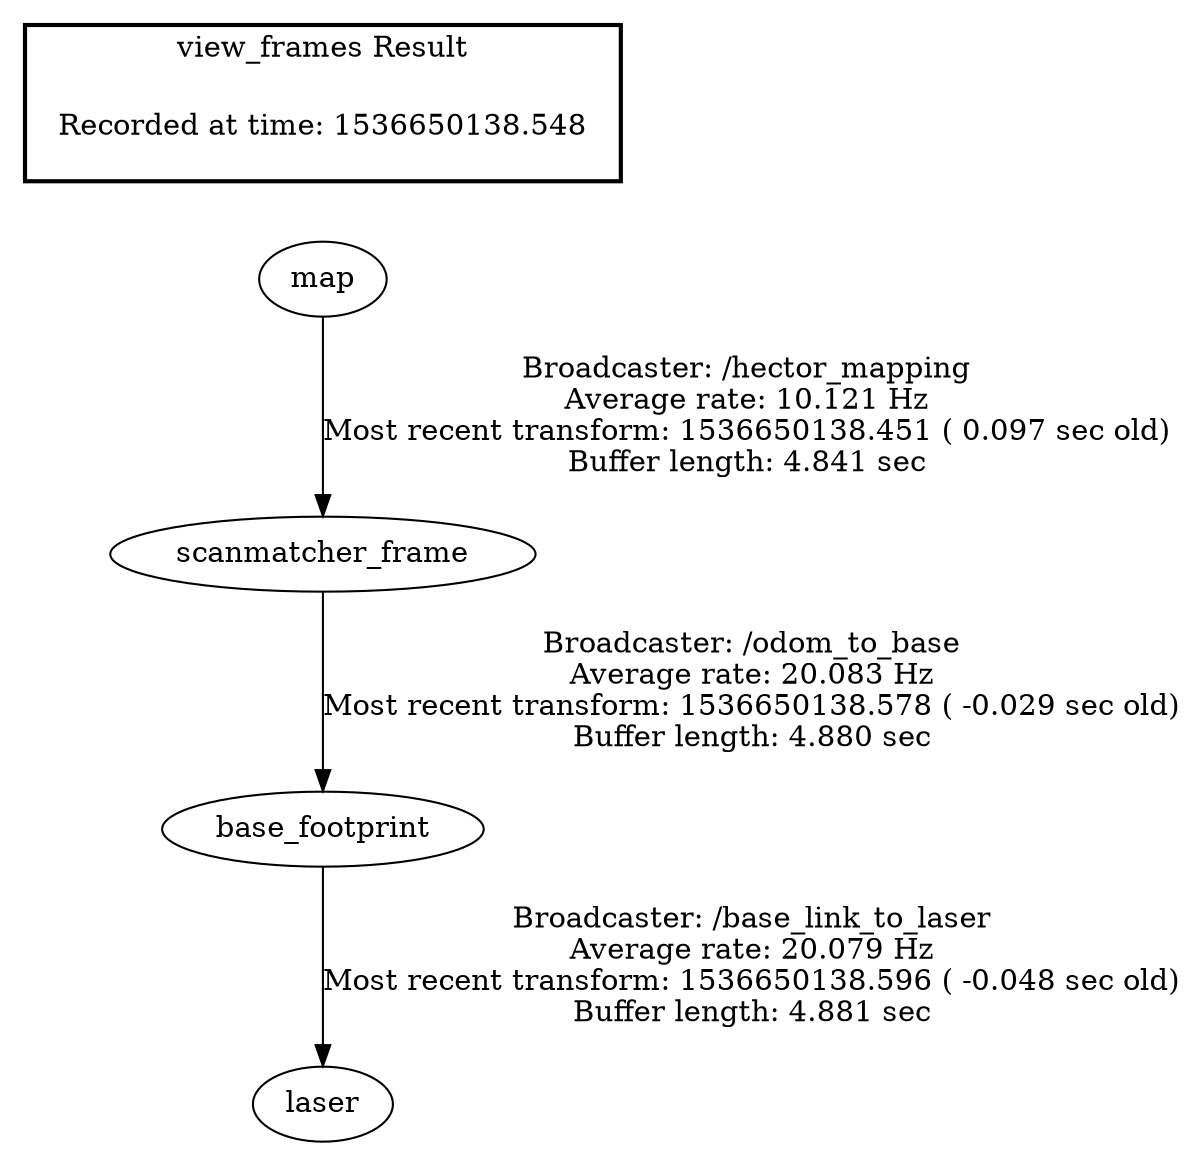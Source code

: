 digraph G {
"map" -> "scanmatcher_frame"[label="Broadcaster: /hector_mapping\nAverage rate: 10.121 Hz\nMost recent transform: 1536650138.451 ( 0.097 sec old)\nBuffer length: 4.841 sec\n"];
"scanmatcher_frame" -> "base_footprint"[label="Broadcaster: /odom_to_base\nAverage rate: 20.083 Hz\nMost recent transform: 1536650138.578 ( -0.029 sec old)\nBuffer length: 4.880 sec\n"];
"base_footprint" -> "laser"[label="Broadcaster: /base_link_to_laser\nAverage rate: 20.079 Hz\nMost recent transform: 1536650138.596 ( -0.048 sec old)\nBuffer length: 4.881 sec\n"];
edge [style=invis];
 subgraph cluster_legend { style=bold; color=black; label ="view_frames Result";
"Recorded at time: 1536650138.548"[ shape=plaintext ] ;
 }->"map";
}